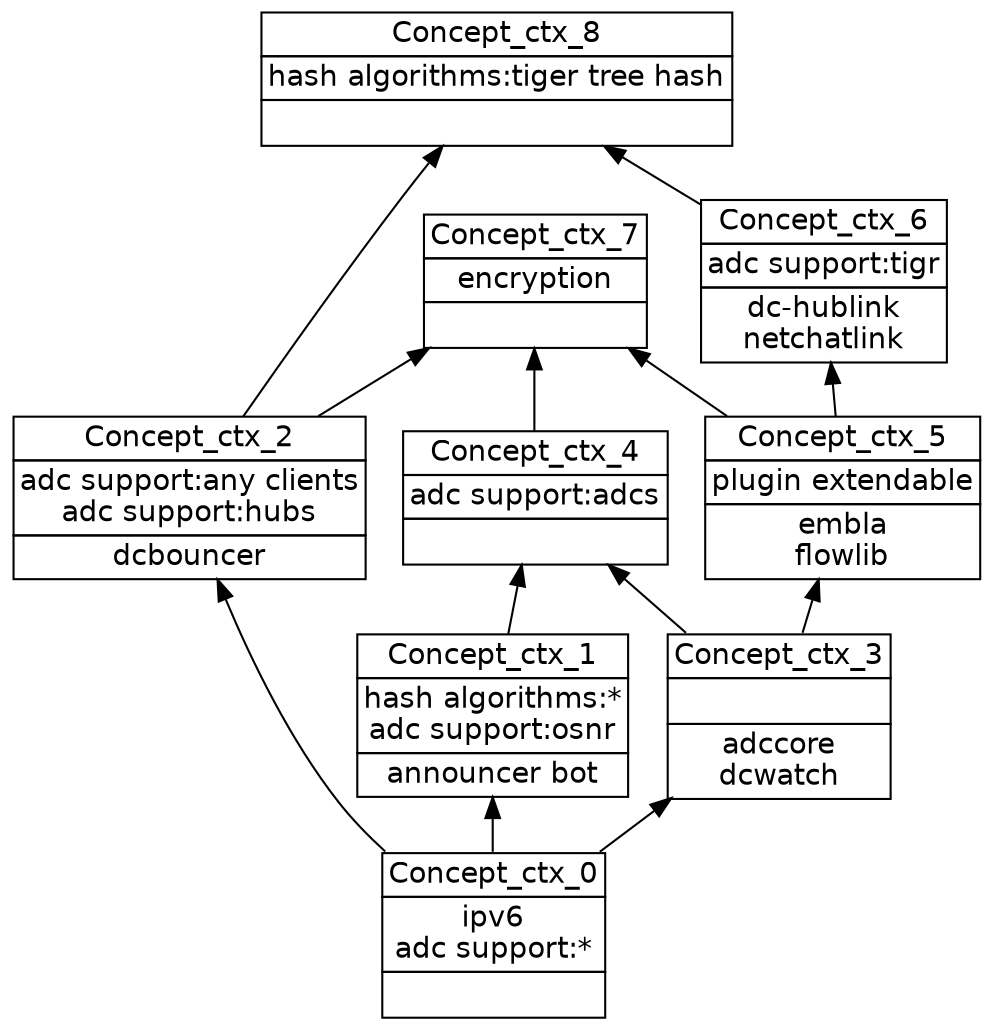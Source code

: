 digraph G { 
	rankdir=BT;
	margin=0;
	node [margin="0.03,0.03",fontname="DejaVu Sans"];
	ranksep=0.3;
	nodesep=0.2;
//graph[label="name:ctx,concept number:9,object number:8,attribute number:11"
13 [shape=none,label=<<table border="0" cellborder="1" cellspacing="0" port="p"><tr><td>Concept_ctx_0</td></tr><tr><td>ipv6<br/>adc support:*<br/></td></tr><tr><td><br/></td></tr></table>>];
17 [shape=none,label=<<table border="0" cellborder="1" cellspacing="0" port="p"><tr><td>Concept_ctx_1</td></tr><tr><td>hash algorithms:*<br/>adc support:osnr<br/></td></tr><tr><td>announcer bot<br/></td></tr></table>>];
21 [shape=none,label=<<table border="0" cellborder="1" cellspacing="0" port="p"><tr><td>Concept_ctx_2</td></tr><tr><td>adc support:any clients<br/>adc support:hubs<br/></td></tr><tr><td>dcbouncer<br/></td></tr></table>>];
19 [shape=none,label=<<table border="0" cellborder="1" cellspacing="0" port="p"><tr><td>Concept_ctx_3</td></tr><tr><td><br/></td></tr><tr><td>adccore<br/>dcwatch<br/></td></tr></table>>];
20 [shape=none,label=<<table border="0" cellborder="1" cellspacing="0" port="p"><tr><td>Concept_ctx_4</td></tr><tr><td>adc support:adcs<br/></td></tr><tr><td><br/></td></tr></table>>];
14 [shape=none,label=<<table border="0" cellborder="1" cellspacing="0" port="p"><tr><td>Concept_ctx_5</td></tr><tr><td>plugin extendable<br/></td></tr><tr><td>embla<br/>flowlib<br/></td></tr></table>>];
12 [shape=none,label=<<table border="0" cellborder="1" cellspacing="0" port="p"><tr><td>Concept_ctx_7</td></tr><tr><td>encryption<br/></td></tr><tr><td><br/></td></tr></table>>];
18 [shape=none,label=<<table border="0" cellborder="1" cellspacing="0" port="p"><tr><td>Concept_ctx_6</td></tr><tr><td>adc support:tigr<br/></td></tr><tr><td>dc-hublink<br/>netchatlink<br/></td></tr></table>>];
16 [shape=none,label=<<table border="0" cellborder="1" cellspacing="0" port="p"><tr><td>Concept_ctx_8</td></tr><tr><td>hash algorithms:tiger tree hash<br/></td></tr><tr><td><br/></td></tr></table>>];
	13:p -> 17:p
	13:p -> 21:p
	13:p -> 19:p
	19:p -> 20:p
	17:p -> 20:p
	19:p -> 14:p
	14:p -> 12:p
	20:p -> 12:p
	21:p -> 12:p
	14:p -> 18:p
	18:p -> 16:p
	21:p -> 16:p
}